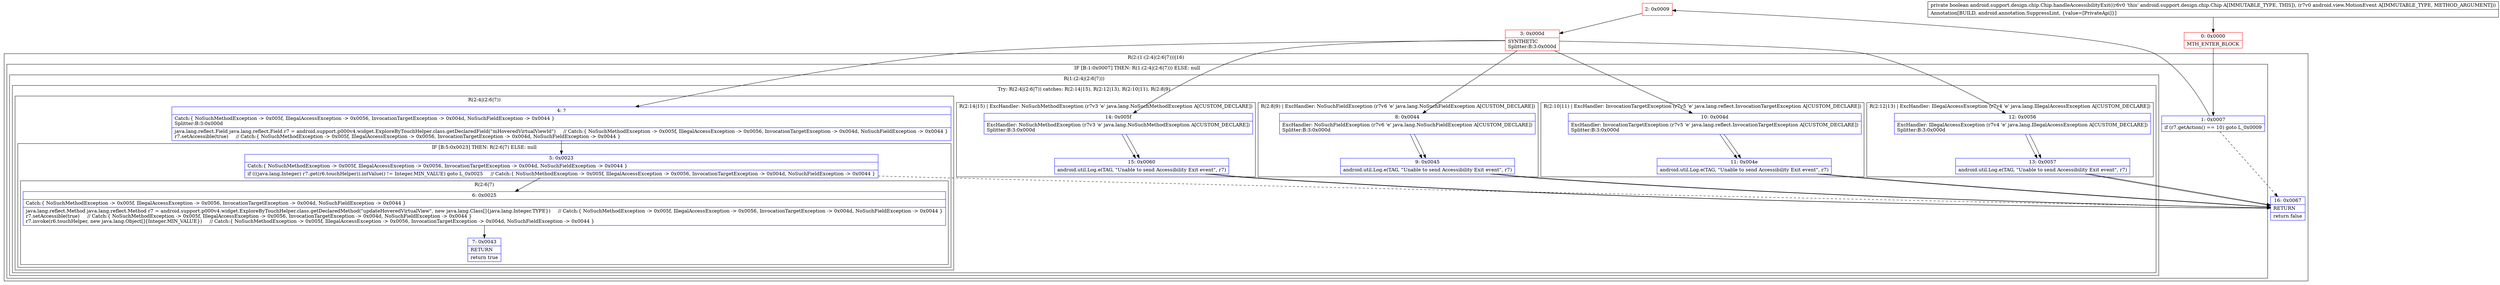 digraph "CFG forandroid.support.design.chip.Chip.handleAccessibilityExit(Landroid\/view\/MotionEvent;)Z" {
subgraph cluster_Region_1377502452 {
label = "R(2:(1:(2:4|(2:6|7)))|16)";
node [shape=record,color=blue];
subgraph cluster_IfRegion_1146953188 {
label = "IF [B:1:0x0007] THEN: R(1:(2:4|(2:6|7))) ELSE: null";
node [shape=record,color=blue];
Node_1 [shape=record,label="{1\:\ 0x0007|if (r7.getAction() == 10) goto L_0x0009\l}"];
subgraph cluster_Region_491759306 {
label = "R(1:(2:4|(2:6|7)))";
node [shape=record,color=blue];
subgraph cluster_TryCatchRegion_2055477760 {
label = "Try: R(2:4|(2:6|7)) catches: R(2:14|15), R(2:12|13), R(2:10|11), R(2:8|9)";
node [shape=record,color=blue];
subgraph cluster_Region_7948603 {
label = "R(2:4|(2:6|7))";
node [shape=record,color=blue];
Node_4 [shape=record,label="{4\:\ ?|Catch:\{ NoSuchMethodException \-\> 0x005f, IllegalAccessException \-\> 0x0056, InvocationTargetException \-\> 0x004d, NoSuchFieldException \-\> 0x0044 \}\lSplitter:B:3:0x000d\l|java.lang.reflect.Field java.lang.reflect.Field r7 = android.support.p000v4.widget.ExploreByTouchHelper.class.getDeclaredField(\"mHoveredVirtualViewId\")     \/\/ Catch:\{ NoSuchMethodException \-\> 0x005f, IllegalAccessException \-\> 0x0056, InvocationTargetException \-\> 0x004d, NoSuchFieldException \-\> 0x0044 \}\lr7.setAccessible(true)     \/\/ Catch:\{ NoSuchMethodException \-\> 0x005f, IllegalAccessException \-\> 0x0056, InvocationTargetException \-\> 0x004d, NoSuchFieldException \-\> 0x0044 \}\l}"];
subgraph cluster_IfRegion_1725093700 {
label = "IF [B:5:0x0023] THEN: R(2:6|7) ELSE: null";
node [shape=record,color=blue];
Node_5 [shape=record,label="{5\:\ 0x0023|Catch:\{ NoSuchMethodException \-\> 0x005f, IllegalAccessException \-\> 0x0056, InvocationTargetException \-\> 0x004d, NoSuchFieldException \-\> 0x0044 \}\l|if (((java.lang.Integer) r7.get(r6.touchHelper)).intValue() != Integer.MIN_VALUE) goto L_0x0025     \/\/ Catch:\{ NoSuchMethodException \-\> 0x005f, IllegalAccessException \-\> 0x0056, InvocationTargetException \-\> 0x004d, NoSuchFieldException \-\> 0x0044 \}\l}"];
subgraph cluster_Region_199900357 {
label = "R(2:6|7)";
node [shape=record,color=blue];
Node_6 [shape=record,label="{6\:\ 0x0025|Catch:\{ NoSuchMethodException \-\> 0x005f, IllegalAccessException \-\> 0x0056, InvocationTargetException \-\> 0x004d, NoSuchFieldException \-\> 0x0044 \}\l|java.lang.reflect.Method java.lang.reflect.Method r7 = android.support.p000v4.widget.ExploreByTouchHelper.class.getDeclaredMethod(\"updateHoveredVirtualView\", new java.lang.Class[]\{java.lang.Integer.TYPE\})     \/\/ Catch:\{ NoSuchMethodException \-\> 0x005f, IllegalAccessException \-\> 0x0056, InvocationTargetException \-\> 0x004d, NoSuchFieldException \-\> 0x0044 \}\lr7.setAccessible(true)     \/\/ Catch:\{ NoSuchMethodException \-\> 0x005f, IllegalAccessException \-\> 0x0056, InvocationTargetException \-\> 0x004d, NoSuchFieldException \-\> 0x0044 \}\lr7.invoke(r6.touchHelper, new java.lang.Object[]\{Integer.MIN_VALUE\})     \/\/ Catch:\{ NoSuchMethodException \-\> 0x005f, IllegalAccessException \-\> 0x0056, InvocationTargetException \-\> 0x004d, NoSuchFieldException \-\> 0x0044 \}\l}"];
Node_7 [shape=record,label="{7\:\ 0x0043|RETURN\l|return true\l}"];
}
}
}
subgraph cluster_Region_1882365184 {
label = "R(2:14|15) | ExcHandler: NoSuchMethodException (r7v3 'e' java.lang.NoSuchMethodException A[CUSTOM_DECLARE])\l";
node [shape=record,color=blue];
Node_14 [shape=record,label="{14\:\ 0x005f|ExcHandler: NoSuchMethodException (r7v3 'e' java.lang.NoSuchMethodException A[CUSTOM_DECLARE])\lSplitter:B:3:0x000d\l}"];
Node_15 [shape=record,label="{15\:\ 0x0060|android.util.Log.e(TAG, \"Unable to send Accessibility Exit event\", r7)\l}"];
}
subgraph cluster_Region_1554783455 {
label = "R(2:12|13) | ExcHandler: IllegalAccessException (r7v4 'e' java.lang.IllegalAccessException A[CUSTOM_DECLARE])\l";
node [shape=record,color=blue];
Node_12 [shape=record,label="{12\:\ 0x0056|ExcHandler: IllegalAccessException (r7v4 'e' java.lang.IllegalAccessException A[CUSTOM_DECLARE])\lSplitter:B:3:0x000d\l}"];
Node_13 [shape=record,label="{13\:\ 0x0057|android.util.Log.e(TAG, \"Unable to send Accessibility Exit event\", r7)\l}"];
}
subgraph cluster_Region_1010145398 {
label = "R(2:10|11) | ExcHandler: InvocationTargetException (r7v5 'e' java.lang.reflect.InvocationTargetException A[CUSTOM_DECLARE])\l";
node [shape=record,color=blue];
Node_10 [shape=record,label="{10\:\ 0x004d|ExcHandler: InvocationTargetException (r7v5 'e' java.lang.reflect.InvocationTargetException A[CUSTOM_DECLARE])\lSplitter:B:3:0x000d\l}"];
Node_11 [shape=record,label="{11\:\ 0x004e|android.util.Log.e(TAG, \"Unable to send Accessibility Exit event\", r7)\l}"];
}
subgraph cluster_Region_1723580906 {
label = "R(2:8|9) | ExcHandler: NoSuchFieldException (r7v6 'e' java.lang.NoSuchFieldException A[CUSTOM_DECLARE])\l";
node [shape=record,color=blue];
Node_8 [shape=record,label="{8\:\ 0x0044|ExcHandler: NoSuchFieldException (r7v6 'e' java.lang.NoSuchFieldException A[CUSTOM_DECLARE])\lSplitter:B:3:0x000d\l}"];
Node_9 [shape=record,label="{9\:\ 0x0045|android.util.Log.e(TAG, \"Unable to send Accessibility Exit event\", r7)\l}"];
}
}
}
}
Node_16 [shape=record,label="{16\:\ 0x0067|RETURN\l|return false\l}"];
}
subgraph cluster_Region_1882365184 {
label = "R(2:14|15) | ExcHandler: NoSuchMethodException (r7v3 'e' java.lang.NoSuchMethodException A[CUSTOM_DECLARE])\l";
node [shape=record,color=blue];
Node_14 [shape=record,label="{14\:\ 0x005f|ExcHandler: NoSuchMethodException (r7v3 'e' java.lang.NoSuchMethodException A[CUSTOM_DECLARE])\lSplitter:B:3:0x000d\l}"];
Node_15 [shape=record,label="{15\:\ 0x0060|android.util.Log.e(TAG, \"Unable to send Accessibility Exit event\", r7)\l}"];
}
subgraph cluster_Region_1554783455 {
label = "R(2:12|13) | ExcHandler: IllegalAccessException (r7v4 'e' java.lang.IllegalAccessException A[CUSTOM_DECLARE])\l";
node [shape=record,color=blue];
Node_12 [shape=record,label="{12\:\ 0x0056|ExcHandler: IllegalAccessException (r7v4 'e' java.lang.IllegalAccessException A[CUSTOM_DECLARE])\lSplitter:B:3:0x000d\l}"];
Node_13 [shape=record,label="{13\:\ 0x0057|android.util.Log.e(TAG, \"Unable to send Accessibility Exit event\", r7)\l}"];
}
subgraph cluster_Region_1010145398 {
label = "R(2:10|11) | ExcHandler: InvocationTargetException (r7v5 'e' java.lang.reflect.InvocationTargetException A[CUSTOM_DECLARE])\l";
node [shape=record,color=blue];
Node_10 [shape=record,label="{10\:\ 0x004d|ExcHandler: InvocationTargetException (r7v5 'e' java.lang.reflect.InvocationTargetException A[CUSTOM_DECLARE])\lSplitter:B:3:0x000d\l}"];
Node_11 [shape=record,label="{11\:\ 0x004e|android.util.Log.e(TAG, \"Unable to send Accessibility Exit event\", r7)\l}"];
}
subgraph cluster_Region_1723580906 {
label = "R(2:8|9) | ExcHandler: NoSuchFieldException (r7v6 'e' java.lang.NoSuchFieldException A[CUSTOM_DECLARE])\l";
node [shape=record,color=blue];
Node_8 [shape=record,label="{8\:\ 0x0044|ExcHandler: NoSuchFieldException (r7v6 'e' java.lang.NoSuchFieldException A[CUSTOM_DECLARE])\lSplitter:B:3:0x000d\l}"];
Node_9 [shape=record,label="{9\:\ 0x0045|android.util.Log.e(TAG, \"Unable to send Accessibility Exit event\", r7)\l}"];
}
Node_0 [shape=record,color=red,label="{0\:\ 0x0000|MTH_ENTER_BLOCK\l}"];
Node_2 [shape=record,color=red,label="{2\:\ 0x0009}"];
Node_3 [shape=record,color=red,label="{3\:\ 0x000d|SYNTHETIC\lSplitter:B:3:0x000d\l}"];
MethodNode[shape=record,label="{private boolean android.support.design.chip.Chip.handleAccessibilityExit((r6v0 'this' android.support.design.chip.Chip A[IMMUTABLE_TYPE, THIS]), (r7v0 android.view.MotionEvent A[IMMUTABLE_TYPE, METHOD_ARGUMENT]))  | Annotation[BUILD, android.annotation.SuppressLint, \{value=[PrivateApi]\}]\l}"];
MethodNode -> Node_0;
Node_1 -> Node_2;
Node_1 -> Node_16[style=dashed];
Node_4 -> Node_5;
Node_5 -> Node_6;
Node_5 -> Node_16[style=dashed];
Node_6 -> Node_7;
Node_14 -> Node_15;
Node_15 -> Node_16;
Node_12 -> Node_13;
Node_13 -> Node_16;
Node_10 -> Node_11;
Node_11 -> Node_16;
Node_8 -> Node_9;
Node_9 -> Node_16;
Node_14 -> Node_15;
Node_15 -> Node_16;
Node_12 -> Node_13;
Node_13 -> Node_16;
Node_10 -> Node_11;
Node_11 -> Node_16;
Node_8 -> Node_9;
Node_9 -> Node_16;
Node_0 -> Node_1;
Node_2 -> Node_3;
Node_3 -> Node_4;
Node_3 -> Node_14;
Node_3 -> Node_12;
Node_3 -> Node_10;
Node_3 -> Node_8;
}

